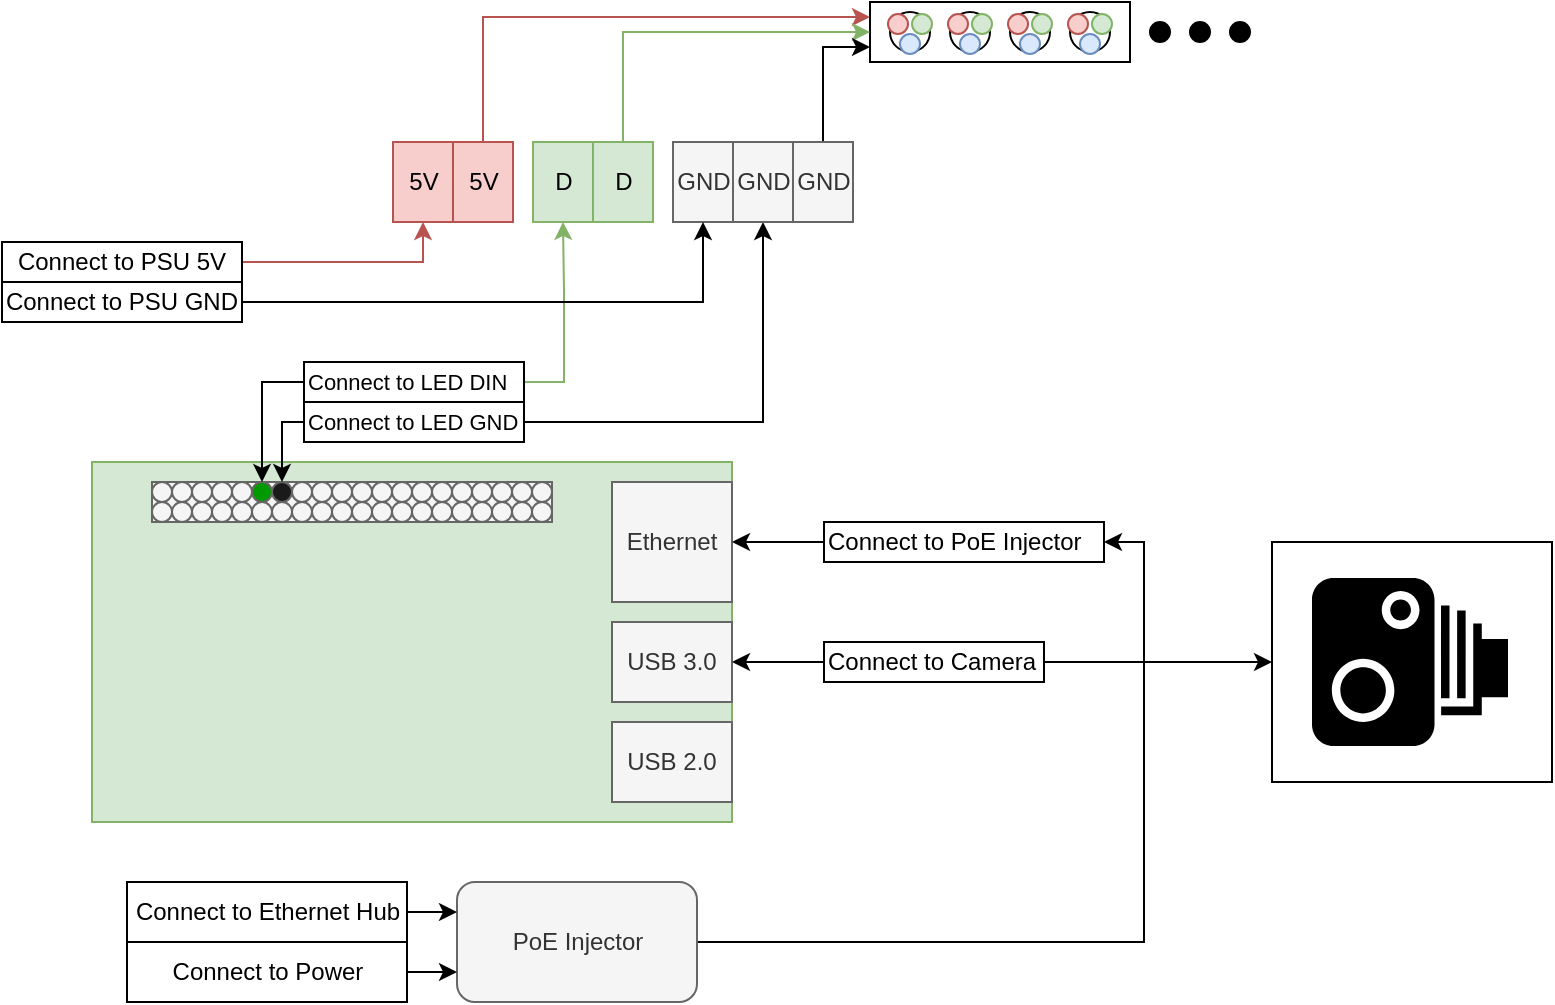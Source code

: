 <mxfile version="24.6.4" type="device">
  <diagram name="Page-1" id="RZu2b3GQy3xzht5vbHzk">
    <mxGraphModel dx="1114" dy="798" grid="1" gridSize="10" guides="1" tooltips="1" connect="1" arrows="1" fold="1" page="1" pageScale="1" pageWidth="850" pageHeight="1100" math="0" shadow="0">
      <root>
        <mxCell id="0" />
        <mxCell id="1" parent="0" />
        <mxCell id="KbTNtsaMfwlNDio6OQGv-533" value="" style="rounded=0;whiteSpace=wrap;html=1;" vertex="1" parent="1">
          <mxGeometry x="770" y="320" width="140" height="120" as="geometry" />
        </mxCell>
        <mxCell id="KbTNtsaMfwlNDio6OQGv-1" value="" style="rounded=0;whiteSpace=wrap;html=1;fillColor=#d5e8d4;strokeColor=#82b366;" vertex="1" parent="1">
          <mxGeometry x="180" y="280" width="320" height="180" as="geometry" />
        </mxCell>
        <mxCell id="KbTNtsaMfwlNDio6OQGv-2" value="Ethernet" style="rounded=0;whiteSpace=wrap;html=1;fillColor=#f5f5f5;fontColor=#333333;strokeColor=#666666;" vertex="1" parent="1">
          <mxGeometry x="440" y="290" width="60" height="60" as="geometry" />
        </mxCell>
        <mxCell id="KbTNtsaMfwlNDio6OQGv-3" value="" style="rounded=0;whiteSpace=wrap;html=1;fillColor=#f5f5f5;fontColor=#333333;strokeColor=#666666;" vertex="1" parent="1">
          <mxGeometry x="210" y="290" width="200" height="20" as="geometry" />
        </mxCell>
        <mxCell id="KbTNtsaMfwlNDio6OQGv-7" value="" style="ellipse;whiteSpace=wrap;html=1;aspect=fixed;fillColor=#f5f5f5;fontColor=#333333;strokeColor=#666666;" vertex="1" parent="1">
          <mxGeometry x="220" y="290" width="10" height="10" as="geometry" />
        </mxCell>
        <mxCell id="KbTNtsaMfwlNDio6OQGv-8" value="" style="ellipse;whiteSpace=wrap;html=1;aspect=fixed;fillColor=#f5f5f5;fontColor=#333333;strokeColor=#666666;" vertex="1" parent="1">
          <mxGeometry x="220" y="300" width="10" height="10" as="geometry" />
        </mxCell>
        <mxCell id="KbTNtsaMfwlNDio6OQGv-9" value="" style="ellipse;whiteSpace=wrap;html=1;aspect=fixed;fillColor=#f5f5f5;fontColor=#333333;strokeColor=#666666;" vertex="1" parent="1">
          <mxGeometry x="230" y="290" width="10" height="10" as="geometry" />
        </mxCell>
        <mxCell id="KbTNtsaMfwlNDio6OQGv-10" value="" style="ellipse;whiteSpace=wrap;html=1;aspect=fixed;fillColor=#f5f5f5;fontColor=#333333;strokeColor=#666666;" vertex="1" parent="1">
          <mxGeometry x="230" y="300" width="10" height="10" as="geometry" />
        </mxCell>
        <mxCell id="KbTNtsaMfwlNDio6OQGv-11" value="" style="ellipse;whiteSpace=wrap;html=1;aspect=fixed;fillColor=#f5f5f5;fontColor=#333333;strokeColor=#666666;" vertex="1" parent="1">
          <mxGeometry x="240" y="290" width="10" height="10" as="geometry" />
        </mxCell>
        <mxCell id="KbTNtsaMfwlNDio6OQGv-12" value="" style="ellipse;whiteSpace=wrap;html=1;aspect=fixed;fillColor=#f5f5f5;fontColor=#333333;strokeColor=#666666;" vertex="1" parent="1">
          <mxGeometry x="240" y="300" width="10" height="10" as="geometry" />
        </mxCell>
        <mxCell id="KbTNtsaMfwlNDio6OQGv-13" value="" style="ellipse;whiteSpace=wrap;html=1;aspect=fixed;fillColor=#f5f5f5;fontColor=#333333;strokeColor=#666666;" vertex="1" parent="1">
          <mxGeometry x="250" y="290" width="10" height="10" as="geometry" />
        </mxCell>
        <mxCell id="KbTNtsaMfwlNDio6OQGv-14" value="" style="ellipse;whiteSpace=wrap;html=1;aspect=fixed;fillColor=#f5f5f5;fontColor=#333333;strokeColor=#666666;" vertex="1" parent="1">
          <mxGeometry x="250" y="300" width="10" height="10" as="geometry" />
        </mxCell>
        <mxCell id="KbTNtsaMfwlNDio6OQGv-15" value="" style="ellipse;whiteSpace=wrap;html=1;aspect=fixed;fillColor=#009900;strokeColor=#666666;" vertex="1" parent="1">
          <mxGeometry x="260" y="290" width="10" height="10" as="geometry" />
        </mxCell>
        <mxCell id="KbTNtsaMfwlNDio6OQGv-16" value="" style="ellipse;whiteSpace=wrap;html=1;aspect=fixed;fillColor=#f5f5f5;fontColor=#333333;strokeColor=#666666;" vertex="1" parent="1">
          <mxGeometry x="260" y="300" width="10" height="10" as="geometry" />
        </mxCell>
        <mxCell id="KbTNtsaMfwlNDio6OQGv-17" value="" style="ellipse;whiteSpace=wrap;html=1;aspect=fixed;fillColor=#1A1A1A;fontColor=#333333;strokeColor=#666666;" vertex="1" parent="1">
          <mxGeometry x="270" y="290" width="10" height="10" as="geometry" />
        </mxCell>
        <mxCell id="KbTNtsaMfwlNDio6OQGv-18" value="" style="ellipse;whiteSpace=wrap;html=1;aspect=fixed;fillColor=#f5f5f5;fontColor=#333333;strokeColor=#666666;" vertex="1" parent="1">
          <mxGeometry x="270" y="300" width="10" height="10" as="geometry" />
        </mxCell>
        <mxCell id="KbTNtsaMfwlNDio6OQGv-19" value="" style="ellipse;whiteSpace=wrap;html=1;aspect=fixed;fillColor=#f5f5f5;fontColor=#333333;strokeColor=#666666;" vertex="1" parent="1">
          <mxGeometry x="280" y="290" width="10" height="10" as="geometry" />
        </mxCell>
        <mxCell id="KbTNtsaMfwlNDio6OQGv-20" value="" style="ellipse;whiteSpace=wrap;html=1;aspect=fixed;fillColor=#f5f5f5;fontColor=#333333;strokeColor=#666666;" vertex="1" parent="1">
          <mxGeometry x="280" y="300" width="10" height="10" as="geometry" />
        </mxCell>
        <mxCell id="KbTNtsaMfwlNDio6OQGv-21" value="" style="ellipse;whiteSpace=wrap;html=1;aspect=fixed;fillColor=#f5f5f5;fontColor=#333333;strokeColor=#666666;" vertex="1" parent="1">
          <mxGeometry x="290" y="290" width="10" height="10" as="geometry" />
        </mxCell>
        <mxCell id="KbTNtsaMfwlNDio6OQGv-22" value="" style="ellipse;whiteSpace=wrap;html=1;aspect=fixed;fillColor=#f5f5f5;fontColor=#333333;strokeColor=#666666;" vertex="1" parent="1">
          <mxGeometry x="290" y="300" width="10" height="10" as="geometry" />
        </mxCell>
        <mxCell id="KbTNtsaMfwlNDio6OQGv-23" value="" style="ellipse;whiteSpace=wrap;html=1;aspect=fixed;fillColor=#f5f5f5;fontColor=#333333;strokeColor=#666666;" vertex="1" parent="1">
          <mxGeometry x="300" y="290" width="10" height="10" as="geometry" />
        </mxCell>
        <mxCell id="KbTNtsaMfwlNDio6OQGv-24" value="" style="ellipse;whiteSpace=wrap;html=1;aspect=fixed;fillColor=#f5f5f5;fontColor=#333333;strokeColor=#666666;" vertex="1" parent="1">
          <mxGeometry x="300" y="300" width="10" height="10" as="geometry" />
        </mxCell>
        <mxCell id="KbTNtsaMfwlNDio6OQGv-30" value="" style="ellipse;whiteSpace=wrap;html=1;aspect=fixed;fillColor=#f5f5f5;fontColor=#333333;strokeColor=#666666;" vertex="1" parent="1">
          <mxGeometry x="320" y="290" width="10" height="10" as="geometry" />
        </mxCell>
        <mxCell id="KbTNtsaMfwlNDio6OQGv-31" value="" style="ellipse;whiteSpace=wrap;html=1;aspect=fixed;fillColor=#f5f5f5;fontColor=#333333;strokeColor=#666666;" vertex="1" parent="1">
          <mxGeometry x="320" y="300" width="10" height="10" as="geometry" />
        </mxCell>
        <mxCell id="KbTNtsaMfwlNDio6OQGv-32" value="" style="ellipse;whiteSpace=wrap;html=1;aspect=fixed;fillColor=#f5f5f5;fontColor=#333333;strokeColor=#666666;" vertex="1" parent="1">
          <mxGeometry x="330" y="290" width="10" height="10" as="geometry" />
        </mxCell>
        <mxCell id="KbTNtsaMfwlNDio6OQGv-33" value="" style="ellipse;whiteSpace=wrap;html=1;aspect=fixed;fillColor=#f5f5f5;fontColor=#333333;strokeColor=#666666;" vertex="1" parent="1">
          <mxGeometry x="330" y="300" width="10" height="10" as="geometry" />
        </mxCell>
        <mxCell id="KbTNtsaMfwlNDio6OQGv-34" value="" style="ellipse;whiteSpace=wrap;html=1;aspect=fixed;fillColor=#f5f5f5;fontColor=#333333;strokeColor=#666666;" vertex="1" parent="1">
          <mxGeometry x="340" y="290" width="10" height="10" as="geometry" />
        </mxCell>
        <mxCell id="KbTNtsaMfwlNDio6OQGv-35" value="" style="ellipse;whiteSpace=wrap;html=1;aspect=fixed;fillColor=#f5f5f5;fontColor=#333333;strokeColor=#666666;" vertex="1" parent="1">
          <mxGeometry x="340" y="300" width="10" height="10" as="geometry" />
        </mxCell>
        <mxCell id="KbTNtsaMfwlNDio6OQGv-36" value="" style="ellipse;whiteSpace=wrap;html=1;aspect=fixed;fillColor=#f5f5f5;fontColor=#333333;strokeColor=#666666;" vertex="1" parent="1">
          <mxGeometry x="350" y="290" width="10" height="10" as="geometry" />
        </mxCell>
        <mxCell id="KbTNtsaMfwlNDio6OQGv-37" value="" style="ellipse;whiteSpace=wrap;html=1;aspect=fixed;fillColor=#f5f5f5;fontColor=#333333;strokeColor=#666666;" vertex="1" parent="1">
          <mxGeometry x="350" y="300" width="10" height="10" as="geometry" />
        </mxCell>
        <mxCell id="KbTNtsaMfwlNDio6OQGv-38" value="" style="ellipse;whiteSpace=wrap;html=1;aspect=fixed;fillColor=#f5f5f5;fontColor=#333333;strokeColor=#666666;" vertex="1" parent="1">
          <mxGeometry x="360" y="290" width="10" height="10" as="geometry" />
        </mxCell>
        <mxCell id="KbTNtsaMfwlNDio6OQGv-39" value="" style="ellipse;whiteSpace=wrap;html=1;aspect=fixed;fillColor=#f5f5f5;fontColor=#333333;strokeColor=#666666;" vertex="1" parent="1">
          <mxGeometry x="360" y="300" width="10" height="10" as="geometry" />
        </mxCell>
        <mxCell id="KbTNtsaMfwlNDio6OQGv-40" value="" style="ellipse;whiteSpace=wrap;html=1;aspect=fixed;fillColor=#f5f5f5;fontColor=#333333;strokeColor=#666666;" vertex="1" parent="1">
          <mxGeometry x="370" y="290" width="10" height="10" as="geometry" />
        </mxCell>
        <mxCell id="KbTNtsaMfwlNDio6OQGv-41" value="" style="ellipse;whiteSpace=wrap;html=1;aspect=fixed;fillColor=#f5f5f5;fontColor=#333333;strokeColor=#666666;" vertex="1" parent="1">
          <mxGeometry x="370" y="300" width="10" height="10" as="geometry" />
        </mxCell>
        <mxCell id="KbTNtsaMfwlNDio6OQGv-42" value="" style="ellipse;whiteSpace=wrap;html=1;aspect=fixed;fillColor=#f5f5f5;fontColor=#333333;strokeColor=#666666;" vertex="1" parent="1">
          <mxGeometry x="380" y="290" width="10" height="10" as="geometry" />
        </mxCell>
        <mxCell id="KbTNtsaMfwlNDio6OQGv-43" value="" style="ellipse;whiteSpace=wrap;html=1;aspect=fixed;fillColor=#f5f5f5;fontColor=#333333;strokeColor=#666666;" vertex="1" parent="1">
          <mxGeometry x="380" y="300" width="10" height="10" as="geometry" />
        </mxCell>
        <mxCell id="KbTNtsaMfwlNDio6OQGv-44" value="" style="ellipse;whiteSpace=wrap;html=1;aspect=fixed;fillColor=#f5f5f5;fontColor=#333333;strokeColor=#666666;" vertex="1" parent="1">
          <mxGeometry x="390" y="290" width="10" height="10" as="geometry" />
        </mxCell>
        <mxCell id="KbTNtsaMfwlNDio6OQGv-45" value="" style="ellipse;whiteSpace=wrap;html=1;aspect=fixed;fillColor=#f5f5f5;fontColor=#333333;strokeColor=#666666;" vertex="1" parent="1">
          <mxGeometry x="390" y="300" width="10" height="10" as="geometry" />
        </mxCell>
        <mxCell id="KbTNtsaMfwlNDio6OQGv-46" value="" style="ellipse;whiteSpace=wrap;html=1;aspect=fixed;fillColor=#f5f5f5;fontColor=#333333;strokeColor=#666666;" vertex="1" parent="1">
          <mxGeometry x="400" y="290" width="10" height="10" as="geometry" />
        </mxCell>
        <mxCell id="KbTNtsaMfwlNDio6OQGv-47" value="" style="ellipse;whiteSpace=wrap;html=1;aspect=fixed;fillColor=#f5f5f5;fontColor=#333333;strokeColor=#666666;" vertex="1" parent="1">
          <mxGeometry x="400" y="300" width="10" height="10" as="geometry" />
        </mxCell>
        <mxCell id="KbTNtsaMfwlNDio6OQGv-68" style="edgeStyle=orthogonalEdgeStyle;rounded=0;orthogonalLoop=1;jettySize=auto;html=1;exitX=0;exitY=0.5;exitDx=0;exitDy=0;entryX=0.5;entryY=0;entryDx=0;entryDy=0;" edge="1" parent="1" source="KbTNtsaMfwlNDio6OQGv-48" target="KbTNtsaMfwlNDio6OQGv-15">
          <mxGeometry relative="1" as="geometry" />
        </mxCell>
        <mxCell id="KbTNtsaMfwlNDio6OQGv-503" style="edgeStyle=orthogonalEdgeStyle;rounded=0;orthogonalLoop=1;jettySize=auto;html=1;exitX=1;exitY=0.5;exitDx=0;exitDy=0;entryX=0.5;entryY=1;entryDx=0;entryDy=0;fillColor=#d5e8d4;strokeColor=#82b366;" edge="1" parent="1" source="KbTNtsaMfwlNDio6OQGv-48" target="KbTNtsaMfwlNDio6OQGv-501">
          <mxGeometry relative="1" as="geometry" />
        </mxCell>
        <mxCell id="KbTNtsaMfwlNDio6OQGv-48" value="&lt;font style=&quot;font-size: 11px;&quot;&gt;Connect to LED DIN&lt;/font&gt;" style="rounded=0;whiteSpace=wrap;html=1;align=left;" vertex="1" parent="1">
          <mxGeometry x="286" y="230" width="110" height="20" as="geometry" />
        </mxCell>
        <mxCell id="KbTNtsaMfwlNDio6OQGv-52" style="edgeStyle=orthogonalEdgeStyle;rounded=0;orthogonalLoop=1;jettySize=auto;html=1;exitX=0;exitY=0.5;exitDx=0;exitDy=0;entryX=0.5;entryY=0;entryDx=0;entryDy=0;" edge="1" parent="1" source="KbTNtsaMfwlNDio6OQGv-49" target="KbTNtsaMfwlNDio6OQGv-17">
          <mxGeometry relative="1" as="geometry" />
        </mxCell>
        <mxCell id="KbTNtsaMfwlNDio6OQGv-509" style="edgeStyle=orthogonalEdgeStyle;rounded=0;orthogonalLoop=1;jettySize=auto;html=1;exitX=1;exitY=0.5;exitDx=0;exitDy=0;entryX=0.5;entryY=1;entryDx=0;entryDy=0;" edge="1" parent="1" source="KbTNtsaMfwlNDio6OQGv-49" target="KbTNtsaMfwlNDio6OQGv-506">
          <mxGeometry relative="1" as="geometry" />
        </mxCell>
        <mxCell id="KbTNtsaMfwlNDio6OQGv-49" value="&lt;span style=&quot;font-size: 11px;&quot;&gt;Connect to LED GND&lt;/span&gt;" style="rounded=0;whiteSpace=wrap;html=1;align=left;" vertex="1" parent="1">
          <mxGeometry x="286" y="250" width="110" height="20" as="geometry" />
        </mxCell>
        <mxCell id="KbTNtsaMfwlNDio6OQGv-28" value="" style="ellipse;whiteSpace=wrap;html=1;aspect=fixed;fillColor=#f5f5f5;fontColor=#333333;strokeColor=#666666;" vertex="1" parent="1">
          <mxGeometry x="310" y="290" width="10" height="10" as="geometry" />
        </mxCell>
        <mxCell id="KbTNtsaMfwlNDio6OQGv-29" value="" style="ellipse;whiteSpace=wrap;html=1;aspect=fixed;fillColor=#f5f5f5;fontColor=#333333;strokeColor=#666666;" vertex="1" parent="1">
          <mxGeometry x="310" y="300" width="10" height="10" as="geometry" />
        </mxCell>
        <mxCell id="KbTNtsaMfwlNDio6OQGv-4" value="" style="ellipse;whiteSpace=wrap;html=1;aspect=fixed;fillColor=#f5f5f5;fontColor=#333333;strokeColor=#666666;" vertex="1" parent="1">
          <mxGeometry x="210" y="290" width="10" height="10" as="geometry" />
        </mxCell>
        <mxCell id="KbTNtsaMfwlNDio6OQGv-5" value="" style="ellipse;whiteSpace=wrap;html=1;aspect=fixed;fillColor=#f5f5f5;fontColor=#333333;strokeColor=#666666;" vertex="1" parent="1">
          <mxGeometry x="210" y="300" width="10" height="10" as="geometry" />
        </mxCell>
        <mxCell id="KbTNtsaMfwlNDio6OQGv-55" style="edgeStyle=orthogonalEdgeStyle;rounded=0;orthogonalLoop=1;jettySize=auto;html=1;exitX=0;exitY=0.5;exitDx=0;exitDy=0;entryX=1;entryY=0.5;entryDx=0;entryDy=0;" edge="1" parent="1" source="KbTNtsaMfwlNDio6OQGv-54" target="KbTNtsaMfwlNDio6OQGv-2">
          <mxGeometry relative="1" as="geometry" />
        </mxCell>
        <mxCell id="KbTNtsaMfwlNDio6OQGv-54" value="Connect to PoE Injector" style="rounded=0;whiteSpace=wrap;html=1;align=left;" vertex="1" parent="1">
          <mxGeometry x="546" y="310" width="140" height="20" as="geometry" />
        </mxCell>
        <mxCell id="KbTNtsaMfwlNDio6OQGv-58" style="edgeStyle=orthogonalEdgeStyle;rounded=0;orthogonalLoop=1;jettySize=auto;html=1;exitX=1;exitY=0.5;exitDx=0;exitDy=0;entryX=1;entryY=0.5;entryDx=0;entryDy=0;" edge="1" parent="1" source="KbTNtsaMfwlNDio6OQGv-57" target="KbTNtsaMfwlNDio6OQGv-54">
          <mxGeometry relative="1" as="geometry" />
        </mxCell>
        <mxCell id="KbTNtsaMfwlNDio6OQGv-57" value="PoE Injector" style="rounded=1;whiteSpace=wrap;html=1;fillColor=#f5f5f5;fontColor=#333333;strokeColor=#666666;" vertex="1" parent="1">
          <mxGeometry x="362.5" y="490" width="120" height="60" as="geometry" />
        </mxCell>
        <mxCell id="KbTNtsaMfwlNDio6OQGv-61" style="edgeStyle=orthogonalEdgeStyle;rounded=0;orthogonalLoop=1;jettySize=auto;html=1;exitX=1;exitY=0.5;exitDx=0;exitDy=0;entryX=0;entryY=0.25;entryDx=0;entryDy=0;" edge="1" parent="1" source="KbTNtsaMfwlNDio6OQGv-59" target="KbTNtsaMfwlNDio6OQGv-57">
          <mxGeometry relative="1" as="geometry" />
        </mxCell>
        <mxCell id="KbTNtsaMfwlNDio6OQGv-59" value="Connect to Ethernet Hub" style="rounded=0;whiteSpace=wrap;html=1;" vertex="1" parent="1">
          <mxGeometry x="197.5" y="490" width="140" height="30" as="geometry" />
        </mxCell>
        <mxCell id="KbTNtsaMfwlNDio6OQGv-62" style="edgeStyle=orthogonalEdgeStyle;rounded=0;orthogonalLoop=1;jettySize=auto;html=1;exitX=1;exitY=0.5;exitDx=0;exitDy=0;entryX=0;entryY=0.75;entryDx=0;entryDy=0;" edge="1" parent="1" source="KbTNtsaMfwlNDio6OQGv-60" target="KbTNtsaMfwlNDio6OQGv-57">
          <mxGeometry relative="1" as="geometry" />
        </mxCell>
        <mxCell id="KbTNtsaMfwlNDio6OQGv-60" value="Connect to Power" style="rounded=0;whiteSpace=wrap;html=1;" vertex="1" parent="1">
          <mxGeometry x="197.5" y="520" width="140" height="30" as="geometry" />
        </mxCell>
        <mxCell id="KbTNtsaMfwlNDio6OQGv-63" value="USB 3.0" style="rounded=0;whiteSpace=wrap;html=1;fillColor=#f5f5f5;fontColor=#333333;strokeColor=#666666;" vertex="1" parent="1">
          <mxGeometry x="440" y="360" width="60" height="40" as="geometry" />
        </mxCell>
        <mxCell id="KbTNtsaMfwlNDio6OQGv-64" value="USB 2.0" style="rounded=0;whiteSpace=wrap;html=1;fillColor=#f5f5f5;fontColor=#333333;strokeColor=#666666;" vertex="1" parent="1">
          <mxGeometry x="440" y="410" width="60" height="40" as="geometry" />
        </mxCell>
        <mxCell id="KbTNtsaMfwlNDio6OQGv-67" style="edgeStyle=orthogonalEdgeStyle;rounded=0;orthogonalLoop=1;jettySize=auto;html=1;exitX=0;exitY=0.5;exitDx=0;exitDy=0;entryX=1;entryY=0.5;entryDx=0;entryDy=0;" edge="1" parent="1" source="KbTNtsaMfwlNDio6OQGv-66" target="KbTNtsaMfwlNDio6OQGv-63">
          <mxGeometry relative="1" as="geometry" />
        </mxCell>
        <mxCell id="KbTNtsaMfwlNDio6OQGv-534" style="edgeStyle=orthogonalEdgeStyle;rounded=0;orthogonalLoop=1;jettySize=auto;html=1;exitX=1;exitY=0.5;exitDx=0;exitDy=0;entryX=0;entryY=0.5;entryDx=0;entryDy=0;" edge="1" parent="1" source="KbTNtsaMfwlNDio6OQGv-66" target="KbTNtsaMfwlNDio6OQGv-533">
          <mxGeometry relative="1" as="geometry" />
        </mxCell>
        <mxCell id="KbTNtsaMfwlNDio6OQGv-66" value="Connect to Camera" style="rounded=0;whiteSpace=wrap;html=1;align=left;" vertex="1" parent="1">
          <mxGeometry x="546" y="370" width="110" height="20" as="geometry" />
        </mxCell>
        <mxCell id="KbTNtsaMfwlNDio6OQGv-476" value="" style="rounded=0;whiteSpace=wrap;html=1;" vertex="1" parent="1">
          <mxGeometry x="569" y="50" width="130" height="30" as="geometry" />
        </mxCell>
        <mxCell id="KbTNtsaMfwlNDio6OQGv-477" value="" style="ellipse;whiteSpace=wrap;html=1;aspect=fixed;" vertex="1" parent="1">
          <mxGeometry x="579" y="55" width="20" height="20" as="geometry" />
        </mxCell>
        <mxCell id="KbTNtsaMfwlNDio6OQGv-478" value="" style="ellipse;whiteSpace=wrap;html=1;aspect=fixed;" vertex="1" parent="1">
          <mxGeometry x="609" y="55" width="20" height="20" as="geometry" />
        </mxCell>
        <mxCell id="KbTNtsaMfwlNDio6OQGv-479" value="" style="ellipse;whiteSpace=wrap;html=1;aspect=fixed;" vertex="1" parent="1">
          <mxGeometry x="639" y="55" width="20" height="20" as="geometry" />
        </mxCell>
        <mxCell id="KbTNtsaMfwlNDio6OQGv-480" value="" style="ellipse;whiteSpace=wrap;html=1;aspect=fixed;" vertex="1" parent="1">
          <mxGeometry x="669" y="55" width="20" height="20" as="geometry" />
        </mxCell>
        <mxCell id="KbTNtsaMfwlNDio6OQGv-494" value="5V" style="rounded=0;whiteSpace=wrap;html=1;fillColor=#f8cecc;strokeColor=#b85450;" vertex="1" parent="1">
          <mxGeometry x="330.5" y="120" width="30" height="40" as="geometry" />
        </mxCell>
        <mxCell id="KbTNtsaMfwlNDio6OQGv-499" style="edgeStyle=orthogonalEdgeStyle;rounded=0;orthogonalLoop=1;jettySize=auto;html=1;exitX=0.5;exitY=0;exitDx=0;exitDy=0;entryX=0;entryY=0.25;entryDx=0;entryDy=0;fillColor=#f8cecc;strokeColor=#b85450;" edge="1" parent="1" source="KbTNtsaMfwlNDio6OQGv-495" target="KbTNtsaMfwlNDio6OQGv-476">
          <mxGeometry relative="1" as="geometry" />
        </mxCell>
        <mxCell id="KbTNtsaMfwlNDio6OQGv-495" value="5V" style="rounded=0;whiteSpace=wrap;html=1;fillColor=#f8cecc;strokeColor=#b85450;" vertex="1" parent="1">
          <mxGeometry x="360.5" y="120" width="30" height="40" as="geometry" />
        </mxCell>
        <mxCell id="KbTNtsaMfwlNDio6OQGv-501" value="D" style="rounded=0;whiteSpace=wrap;html=1;fillColor=#d5e8d4;strokeColor=#82b366;" vertex="1" parent="1">
          <mxGeometry x="400.5" y="120" width="30" height="40" as="geometry" />
        </mxCell>
        <mxCell id="KbTNtsaMfwlNDio6OQGv-511" style="edgeStyle=orthogonalEdgeStyle;rounded=0;orthogonalLoop=1;jettySize=auto;html=1;exitX=0.5;exitY=0;exitDx=0;exitDy=0;entryX=0;entryY=0.5;entryDx=0;entryDy=0;fillColor=#d5e8d4;strokeColor=#82b366;" edge="1" parent="1" source="KbTNtsaMfwlNDio6OQGv-502" target="KbTNtsaMfwlNDio6OQGv-476">
          <mxGeometry relative="1" as="geometry" />
        </mxCell>
        <mxCell id="KbTNtsaMfwlNDio6OQGv-502" value="D" style="rounded=0;whiteSpace=wrap;html=1;fillColor=#d5e8d4;strokeColor=#82b366;" vertex="1" parent="1">
          <mxGeometry x="430.5" y="120" width="30" height="40" as="geometry" />
        </mxCell>
        <mxCell id="KbTNtsaMfwlNDio6OQGv-505" value="GND" style="rounded=0;whiteSpace=wrap;html=1;fillColor=#f5f5f5;strokeColor=#666666;fontColor=#333333;" vertex="1" parent="1">
          <mxGeometry x="470.5" y="120" width="30" height="40" as="geometry" />
        </mxCell>
        <mxCell id="KbTNtsaMfwlNDio6OQGv-506" value="GND" style="rounded=0;whiteSpace=wrap;html=1;fillColor=#f5f5f5;strokeColor=#666666;fontColor=#333333;" vertex="1" parent="1">
          <mxGeometry x="500.5" y="120" width="30" height="40" as="geometry" />
        </mxCell>
        <mxCell id="KbTNtsaMfwlNDio6OQGv-510" style="edgeStyle=orthogonalEdgeStyle;rounded=0;orthogonalLoop=1;jettySize=auto;html=1;exitX=0.5;exitY=0;exitDx=0;exitDy=0;entryX=0;entryY=0.75;entryDx=0;entryDy=0;" edge="1" parent="1" source="KbTNtsaMfwlNDio6OQGv-508" target="KbTNtsaMfwlNDio6OQGv-476">
          <mxGeometry relative="1" as="geometry" />
        </mxCell>
        <mxCell id="KbTNtsaMfwlNDio6OQGv-508" value="GND" style="rounded=0;whiteSpace=wrap;html=1;fillColor=#f5f5f5;strokeColor=#666666;fontColor=#333333;" vertex="1" parent="1">
          <mxGeometry x="530.5" y="120" width="30" height="40" as="geometry" />
        </mxCell>
        <mxCell id="KbTNtsaMfwlNDio6OQGv-513" style="edgeStyle=orthogonalEdgeStyle;rounded=0;orthogonalLoop=1;jettySize=auto;html=1;exitX=1;exitY=0.5;exitDx=0;exitDy=0;entryX=0.5;entryY=1;entryDx=0;entryDy=0;fillColor=#f8cecc;strokeColor=#b85450;" edge="1" parent="1" source="KbTNtsaMfwlNDio6OQGv-512" target="KbTNtsaMfwlNDio6OQGv-494">
          <mxGeometry relative="1" as="geometry" />
        </mxCell>
        <mxCell id="KbTNtsaMfwlNDio6OQGv-512" value="Connect to PSU 5V" style="rounded=0;whiteSpace=wrap;html=1;" vertex="1" parent="1">
          <mxGeometry x="135" y="170" width="120" height="20" as="geometry" />
        </mxCell>
        <mxCell id="KbTNtsaMfwlNDio6OQGv-515" style="edgeStyle=orthogonalEdgeStyle;rounded=0;orthogonalLoop=1;jettySize=auto;html=1;exitX=1;exitY=0.5;exitDx=0;exitDy=0;entryX=0.5;entryY=1;entryDx=0;entryDy=0;" edge="1" parent="1" source="KbTNtsaMfwlNDio6OQGv-514" target="KbTNtsaMfwlNDio6OQGv-505">
          <mxGeometry relative="1" as="geometry" />
        </mxCell>
        <mxCell id="KbTNtsaMfwlNDio6OQGv-514" value="Connect to PSU GND" style="rounded=0;whiteSpace=wrap;html=1;" vertex="1" parent="1">
          <mxGeometry x="135" y="190" width="120" height="20" as="geometry" />
        </mxCell>
        <mxCell id="KbTNtsaMfwlNDio6OQGv-516" value="" style="ellipse;whiteSpace=wrap;html=1;fillColor=#000000;" vertex="1" parent="1">
          <mxGeometry x="709" y="60" width="10" height="10" as="geometry" />
        </mxCell>
        <mxCell id="KbTNtsaMfwlNDio6OQGv-517" value="" style="ellipse;whiteSpace=wrap;html=1;fillColor=#000000;" vertex="1" parent="1">
          <mxGeometry x="729" y="60" width="10" height="10" as="geometry" />
        </mxCell>
        <mxCell id="KbTNtsaMfwlNDio6OQGv-518" value="" style="ellipse;whiteSpace=wrap;html=1;fillColor=#000000;" vertex="1" parent="1">
          <mxGeometry x="749" y="60" width="10" height="10" as="geometry" />
        </mxCell>
        <mxCell id="KbTNtsaMfwlNDio6OQGv-519" value="" style="ellipse;whiteSpace=wrap;html=1;fillColor=#f8cecc;strokeColor=#b85450;" vertex="1" parent="1">
          <mxGeometry x="578" y="56" width="10" height="10" as="geometry" />
        </mxCell>
        <mxCell id="KbTNtsaMfwlNDio6OQGv-520" value="" style="ellipse;whiteSpace=wrap;html=1;fillColor=#d5e8d4;strokeColor=#82b366;" vertex="1" parent="1">
          <mxGeometry x="590" y="56" width="10" height="10" as="geometry" />
        </mxCell>
        <mxCell id="KbTNtsaMfwlNDio6OQGv-521" value="" style="ellipse;whiteSpace=wrap;html=1;fillColor=#dae8fc;strokeColor=#6c8ebf;" vertex="1" parent="1">
          <mxGeometry x="584" y="66" width="10" height="10" as="geometry" />
        </mxCell>
        <mxCell id="KbTNtsaMfwlNDio6OQGv-522" value="" style="ellipse;whiteSpace=wrap;html=1;fillColor=#f8cecc;strokeColor=#b85450;" vertex="1" parent="1">
          <mxGeometry x="608" y="56" width="10" height="10" as="geometry" />
        </mxCell>
        <mxCell id="KbTNtsaMfwlNDio6OQGv-523" value="" style="ellipse;whiteSpace=wrap;html=1;fillColor=#d5e8d4;strokeColor=#82b366;" vertex="1" parent="1">
          <mxGeometry x="620" y="56" width="10" height="10" as="geometry" />
        </mxCell>
        <mxCell id="KbTNtsaMfwlNDio6OQGv-524" value="" style="ellipse;whiteSpace=wrap;html=1;fillColor=#dae8fc;strokeColor=#6c8ebf;" vertex="1" parent="1">
          <mxGeometry x="614" y="66" width="10" height="10" as="geometry" />
        </mxCell>
        <mxCell id="KbTNtsaMfwlNDio6OQGv-525" value="" style="ellipse;whiteSpace=wrap;html=1;fillColor=#f8cecc;strokeColor=#b85450;" vertex="1" parent="1">
          <mxGeometry x="638" y="56" width="10" height="10" as="geometry" />
        </mxCell>
        <mxCell id="KbTNtsaMfwlNDio6OQGv-526" value="" style="ellipse;whiteSpace=wrap;html=1;fillColor=#d5e8d4;strokeColor=#82b366;" vertex="1" parent="1">
          <mxGeometry x="650" y="56" width="10" height="10" as="geometry" />
        </mxCell>
        <mxCell id="KbTNtsaMfwlNDio6OQGv-527" value="" style="ellipse;whiteSpace=wrap;html=1;fillColor=#dae8fc;strokeColor=#6c8ebf;" vertex="1" parent="1">
          <mxGeometry x="644" y="66" width="10" height="10" as="geometry" />
        </mxCell>
        <mxCell id="KbTNtsaMfwlNDio6OQGv-528" value="" style="ellipse;whiteSpace=wrap;html=1;fillColor=#f8cecc;strokeColor=#b85450;" vertex="1" parent="1">
          <mxGeometry x="668" y="56" width="10" height="10" as="geometry" />
        </mxCell>
        <mxCell id="KbTNtsaMfwlNDio6OQGv-529" value="" style="ellipse;whiteSpace=wrap;html=1;fillColor=#d5e8d4;strokeColor=#82b366;" vertex="1" parent="1">
          <mxGeometry x="680" y="56" width="10" height="10" as="geometry" />
        </mxCell>
        <mxCell id="KbTNtsaMfwlNDio6OQGv-530" value="" style="ellipse;whiteSpace=wrap;html=1;fillColor=#dae8fc;strokeColor=#6c8ebf;" vertex="1" parent="1">
          <mxGeometry x="674" y="66" width="10" height="10" as="geometry" />
        </mxCell>
        <mxCell id="KbTNtsaMfwlNDio6OQGv-531" value="" style="shape=mxgraph.signs.tech.camera_1;html=1;pointerEvents=1;fillColor=#000000;strokeColor=none;verticalLabelPosition=bottom;verticalAlign=top;align=center;" vertex="1" parent="1">
          <mxGeometry x="790" y="338" width="98" height="84" as="geometry" />
        </mxCell>
      </root>
    </mxGraphModel>
  </diagram>
</mxfile>
